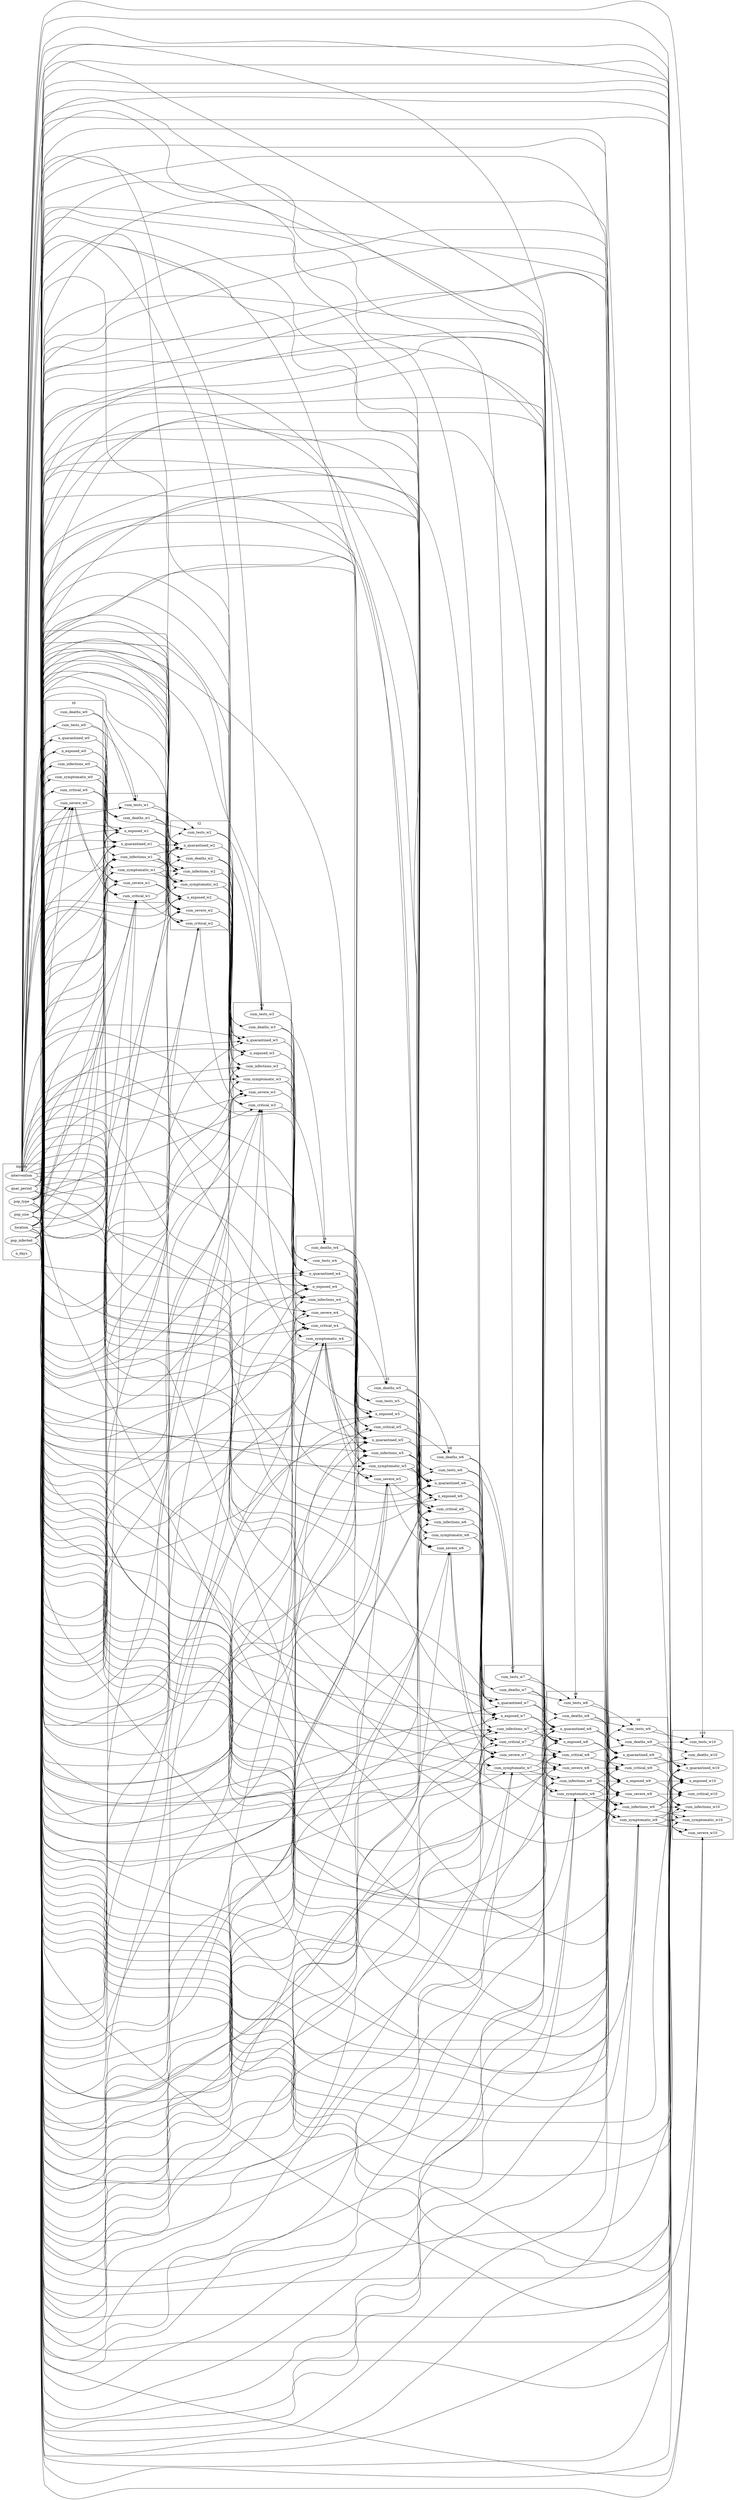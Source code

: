 digraph "" {
	graph [newrank=True,
		rankdir=LR
	];
	subgraph cluster_2 {
		graph [label=t2,
			rank=same
		];
		cum_infections_w2	[id=cum_infections_w2];
		cum_symptomatic_w2	[id=cum_symptomatic_w2];
		n_exposed_w2	[id=n_exposed_w2];
		n_quarantined_w2	[id=n_quarantined_w2];
		cum_severe_w2	[id=cum_severe_w2];
		cum_critical_w2	[id=cum_critical_w2];
		cum_deaths_w2	[id=cum_deaths_w2];
		cum_tests_w2	[id=cum_tests_w2];
	}
	subgraph cluster_8 {
		graph [label=t8,
			rank=same
		];
		cum_infections_w8	[id=cum_infections_w8];
		cum_symptomatic_w8	[id=cum_symptomatic_w8];
		n_exposed_w8	[id=n_exposed_w8];
		n_quarantined_w8	[id=n_quarantined_w8];
		cum_severe_w8	[id=cum_severe_w8];
		cum_critical_w8	[id=cum_critical_w8];
		cum_deaths_w8	[id=cum_deaths_w8];
		cum_tests_w8	[id=cum_tests_w8];
	}
	subgraph cluster_1 {
		graph [label=t1,
			rank=same
		];
		cum_infections_w1	[id=cum_infections_w1];
		cum_symptomatic_w1	[id=cum_symptomatic_w1];
		n_exposed_w1	[id=n_exposed_w1];
		n_quarantined_w1	[id=n_quarantined_w1];
		cum_severe_w1	[id=cum_severe_w1];
		cum_critical_w1	[id=cum_critical_w1];
		cum_deaths_w1	[id=cum_deaths_w1];
		cum_tests_w1	[id=cum_tests_w1];
	}
	subgraph cluster_6 {
		graph [label=t6,
			rank=same
		];
		cum_infections_w6	[id=cum_infections_w6];
		cum_symptomatic_w6	[id=cum_symptomatic_w6];
		n_exposed_w6	[id=n_exposed_w6];
		n_quarantined_w6	[id=n_quarantined_w6];
		cum_severe_w6	[id=cum_severe_w6];
		cum_critical_w6	[id=cum_critical_w6];
		cum_deaths_w6	[id=cum_deaths_w6];
		cum_tests_w6	[id=cum_tests_w6];
	}
	subgraph cluster_3 {
		graph [label=t3,
			rank=same
		];
		cum_infections_w3	[id=cum_infections_w3];
		cum_symptomatic_w3	[id=cum_symptomatic_w3];
		n_exposed_w3	[id=n_exposed_w3];
		n_quarantined_w3	[id=n_quarantined_w3];
		cum_severe_w3	[id=cum_severe_w3];
		cum_critical_w3	[id=cum_critical_w3];
		cum_deaths_w3	[id=cum_deaths_w3];
		cum_tests_w3	[id=cum_tests_w3];
	}
	subgraph cluster_inputs {
		graph [label=inputs];
		quar_period	[id=quar_period];
		intervention	[id=intervention];
		pop_type	[id=pop_type];
		pop_size	[id=pop_size];
		pop_infected	[id=pop_infected];
		location	[id=location];
		n_days	[id=n_days];
	}
	subgraph cluster_5 {
		graph [label=t5,
			rank=same
		];
		cum_infections_w5	[id=cum_infections_w5];
		cum_symptomatic_w5	[id=cum_symptomatic_w5];
		n_exposed_w5	[id=n_exposed_w5];
		n_quarantined_w5	[id=n_quarantined_w5];
		cum_severe_w5	[id=cum_severe_w5];
		cum_critical_w5	[id=cum_critical_w5];
		cum_deaths_w5	[id=cum_deaths_w5];
		cum_tests_w5	[id=cum_tests_w5];
	}
	subgraph cluster_7 {
		graph [label=t7,
			rank=same
		];
		cum_infections_w7	[id=cum_infections_w7];
		cum_symptomatic_w7	[id=cum_symptomatic_w7];
		n_exposed_w7	[id=n_exposed_w7];
		n_quarantined_w7	[id=n_quarantined_w7];
		cum_severe_w7	[id=cum_severe_w7];
		cum_critical_w7	[id=cum_critical_w7];
		cum_deaths_w7	[id=cum_deaths_w7];
		cum_tests_w7	[id=cum_tests_w7];
	}
	subgraph cluster_4 {
		graph [label=t4,
			rank=same
		];
		cum_infections_w4	[id=cum_infections_w4];
		cum_symptomatic_w4	[id=cum_symptomatic_w4];
		n_exposed_w4	[id=n_exposed_w4];
		n_quarantined_w4	[id=n_quarantined_w4];
		cum_severe_w4	[id=cum_severe_w4];
		cum_critical_w4	[id=cum_critical_w4];
		cum_deaths_w4	[id=cum_deaths_w4];
		cum_tests_w4	[id=cum_tests_w4];
	}
	subgraph cluster_w0 {
		graph [label=t0];
		n_quarantined_w0	[id=n_quarantined_w0];
		cum_tests_w0	[id=cum_tests_w0];
		n_exposed_w0	[id=n_exposed_w0];
		cum_infections_w0	[id=cum_infections_w0];
		cum_symptomatic_w0	[id=cum_symptomatic_w0];
		cum_severe_w0	[id=cum_severe_w0];
		cum_critical_w0	[id=cum_critical_w0];
		cum_deaths_w0	[id=cum_deaths_w0];
	}
	subgraph cluster_9 {
		graph [label=t9,
			rank=same
		];
		cum_infections_w9	[id=cum_infections_w9];
		cum_symptomatic_w9	[id=cum_symptomatic_w9];
		n_exposed_w9	[id=n_exposed_w9];
		n_quarantined_w9	[id=n_quarantined_w9];
		cum_severe_w9	[id=cum_severe_w9];
		cum_critical_w9	[id=cum_critical_w9];
		cum_deaths_w9	[id=cum_deaths_w9];
		cum_tests_w9	[id=cum_tests_w9];
	}
	subgraph cluster_10 {
		graph [label=t10,
			rank=same
		];
		cum_infections_w10	[id=cum_infections_w10];
		cum_symptomatic_w10	[id=cum_symptomatic_w10];
		n_exposed_w10	[id=n_exposed_w10];
		n_quarantined_w10	[id=n_quarantined_w10];
		cum_severe_w10	[id=cum_severe_w10];
		cum_critical_w10	[id=cum_critical_w10];
		cum_deaths_w10	[id=cum_deaths_w10];
		cum_tests_w10	[id=cum_tests_w10];
	}
	quar_period -> n_quarantined_w0;
	quar_period -> n_quarantined_w1;
	quar_period -> n_quarantined_w2;
	quar_period -> n_quarantined_w3;
	quar_period -> n_quarantined_w4;
	quar_period -> n_quarantined_w5;
	quar_period -> n_quarantined_w6;
	quar_period -> n_quarantined_w7;
	quar_period -> n_quarantined_w8;
	quar_period -> n_quarantined_w9;
	quar_period -> n_quarantined_w10;
	n_quarantined_w0 -> n_exposed_w1;
	n_quarantined_w0 -> n_quarantined_w1;
	intervention -> n_quarantined_w0;
	intervention -> cum_tests_w0;
	intervention -> n_exposed_w0;
	intervention -> n_exposed_w1;
	intervention -> n_quarantined_w1;
	intervention -> cum_tests_w1;
	intervention -> n_exposed_w2;
	intervention -> n_quarantined_w2;
	intervention -> cum_tests_w2;
	intervention -> n_exposed_w3;
	intervention -> n_quarantined_w3;
	intervention -> cum_tests_w3;
	intervention -> n_exposed_w4;
	intervention -> n_quarantined_w4;
	intervention -> cum_tests_w4;
	intervention -> n_exposed_w5;
	intervention -> n_quarantined_w5;
	intervention -> cum_tests_w5;
	intervention -> n_exposed_w6;
	intervention -> n_quarantined_w6;
	intervention -> cum_tests_w6;
	intervention -> n_exposed_w7;
	intervention -> n_quarantined_w7;
	intervention -> cum_tests_w7;
	intervention -> n_exposed_w8;
	intervention -> n_quarantined_w8;
	intervention -> cum_tests_w8;
	intervention -> n_exposed_w9;
	intervention -> n_quarantined_w9;
	intervention -> cum_tests_w9;
	intervention -> n_exposed_w10;
	intervention -> n_quarantined_w10;
	intervention -> cum_tests_w10;
	cum_tests_w0 -> n_quarantined_w1;
	cum_tests_w0 -> cum_tests_w1;
	n_exposed_w0 -> cum_infections_w1;
	n_exposed_w0 -> n_exposed_w1;
	pop_type -> n_quarantined_w0;
	pop_type -> n_exposed_w0;
	pop_type -> cum_infections_w0;
	pop_type -> cum_symptomatic_w0;
	pop_type -> cum_severe_w0;
	pop_type -> cum_critical_w0;
	pop_type -> cum_infections_w1;
	pop_type -> cum_symptomatic_w1;
	pop_type -> n_exposed_w1;
	pop_type -> n_quarantined_w1;
	pop_type -> cum_severe_w1;
	pop_type -> cum_critical_w1;
	pop_type -> cum_infections_w2;
	pop_type -> cum_symptomatic_w2;
	pop_type -> n_exposed_w2;
	pop_type -> n_quarantined_w2;
	pop_type -> cum_severe_w2;
	pop_type -> cum_critical_w2;
	pop_type -> cum_infections_w3;
	pop_type -> cum_symptomatic_w3;
	pop_type -> n_exposed_w3;
	pop_type -> n_quarantined_w3;
	pop_type -> cum_severe_w3;
	pop_type -> cum_critical_w3;
	pop_type -> cum_infections_w4;
	pop_type -> cum_symptomatic_w4;
	pop_type -> n_exposed_w4;
	pop_type -> n_quarantined_w4;
	pop_type -> cum_severe_w4;
	pop_type -> cum_critical_w4;
	pop_type -> cum_infections_w5;
	pop_type -> cum_symptomatic_w5;
	pop_type -> n_exposed_w5;
	pop_type -> n_quarantined_w5;
	pop_type -> cum_severe_w5;
	pop_type -> cum_critical_w5;
	pop_type -> cum_infections_w6;
	pop_type -> cum_symptomatic_w6;
	pop_type -> n_exposed_w6;
	pop_type -> n_quarantined_w6;
	pop_type -> cum_severe_w6;
	pop_type -> cum_critical_w6;
	pop_type -> cum_infections_w7;
	pop_type -> cum_symptomatic_w7;
	pop_type -> n_exposed_w7;
	pop_type -> n_quarantined_w7;
	pop_type -> cum_severe_w7;
	pop_type -> cum_critical_w7;
	pop_type -> cum_infections_w8;
	pop_type -> cum_symptomatic_w8;
	pop_type -> n_exposed_w8;
	pop_type -> n_quarantined_w8;
	pop_type -> cum_severe_w8;
	pop_type -> cum_critical_w8;
	pop_type -> cum_infections_w9;
	pop_type -> cum_symptomatic_w9;
	pop_type -> n_exposed_w9;
	pop_type -> n_quarantined_w9;
	pop_type -> cum_severe_w9;
	pop_type -> cum_critical_w9;
	pop_type -> cum_infections_w10;
	pop_type -> cum_symptomatic_w10;
	pop_type -> n_exposed_w10;
	pop_type -> n_quarantined_w10;
	pop_type -> cum_severe_w10;
	pop_type -> cum_critical_w10;
	cum_infections_w0 -> cum_infections_w1;
	cum_infections_w0 -> cum_symptomatic_w1;
	cum_infections_w0 -> n_exposed_w1;
	cum_infections_w0 -> n_quarantined_w1;
	cum_symptomatic_w0 -> cum_infections_w1;
	cum_symptomatic_w0 -> cum_symptomatic_w1;
	cum_symptomatic_w0 -> n_quarantined_w1;
	cum_symptomatic_w0 -> cum_severe_w1;
	cum_severe_w0 -> cum_severe_w1;
	cum_severe_w0 -> cum_critical_w1;
	cum_critical_w0 -> cum_critical_w1;
	cum_critical_w0 -> cum_deaths_w1;
	pop_size -> n_quarantined_w0;
	pop_size -> n_exposed_w0;
	pop_size -> cum_infections_w0;
	pop_size -> cum_symptomatic_w0;
	pop_size -> cum_severe_w0;
	pop_size -> cum_critical_w0;
	pop_size -> cum_infections_w1;
	pop_size -> cum_symptomatic_w1;
	pop_size -> n_exposed_w1;
	pop_size -> n_quarantined_w1;
	pop_size -> cum_severe_w1;
	pop_size -> cum_critical_w1;
	pop_size -> cum_infections_w2;
	pop_size -> cum_symptomatic_w2;
	pop_size -> n_exposed_w2;
	pop_size -> n_quarantined_w2;
	pop_size -> cum_severe_w2;
	pop_size -> cum_critical_w2;
	pop_size -> cum_infections_w3;
	pop_size -> cum_symptomatic_w3;
	pop_size -> n_exposed_w3;
	pop_size -> n_quarantined_w3;
	pop_size -> cum_severe_w3;
	pop_size -> cum_critical_w3;
	pop_size -> cum_infections_w4;
	pop_size -> cum_symptomatic_w4;
	pop_size -> n_exposed_w4;
	pop_size -> n_quarantined_w4;
	pop_size -> cum_severe_w4;
	pop_size -> cum_critical_w4;
	pop_size -> cum_infections_w5;
	pop_size -> cum_symptomatic_w5;
	pop_size -> n_exposed_w5;
	pop_size -> n_quarantined_w5;
	pop_size -> cum_severe_w5;
	pop_size -> cum_critical_w5;
	pop_size -> cum_infections_w6;
	pop_size -> cum_symptomatic_w6;
	pop_size -> n_exposed_w6;
	pop_size -> n_quarantined_w6;
	pop_size -> cum_severe_w6;
	pop_size -> cum_critical_w6;
	pop_size -> cum_infections_w7;
	pop_size -> cum_symptomatic_w7;
	pop_size -> n_exposed_w7;
	pop_size -> n_quarantined_w7;
	pop_size -> cum_severe_w7;
	pop_size -> cum_critical_w7;
	pop_size -> cum_infections_w8;
	pop_size -> cum_symptomatic_w8;
	pop_size -> n_exposed_w8;
	pop_size -> n_quarantined_w8;
	pop_size -> cum_severe_w8;
	pop_size -> cum_critical_w8;
	pop_size -> cum_infections_w9;
	pop_size -> cum_symptomatic_w9;
	pop_size -> n_exposed_w9;
	pop_size -> n_quarantined_w9;
	pop_size -> cum_severe_w9;
	pop_size -> cum_critical_w9;
	pop_size -> cum_infections_w10;
	pop_size -> cum_symptomatic_w10;
	pop_size -> n_exposed_w10;
	pop_size -> n_quarantined_w10;
	pop_size -> cum_severe_w10;
	pop_size -> cum_critical_w10;
	pop_infected -> cum_infections_w0;
	pop_infected -> cum_symptomatic_w0;
	pop_infected -> cum_severe_w0;
	pop_infected -> cum_critical_w0;
	pop_infected -> cum_infections_w1;
	pop_infected -> cum_symptomatic_w1;
	pop_infected -> cum_severe_w1;
	pop_infected -> cum_critical_w1;
	pop_infected -> cum_infections_w2;
	pop_infected -> cum_symptomatic_w2;
	pop_infected -> cum_severe_w2;
	pop_infected -> cum_critical_w2;
	pop_infected -> cum_infections_w3;
	pop_infected -> cum_symptomatic_w3;
	pop_infected -> cum_severe_w3;
	pop_infected -> cum_critical_w3;
	pop_infected -> cum_infections_w4;
	pop_infected -> cum_symptomatic_w4;
	pop_infected -> cum_severe_w4;
	pop_infected -> cum_critical_w4;
	pop_infected -> cum_infections_w5;
	pop_infected -> cum_symptomatic_w5;
	pop_infected -> cum_severe_w5;
	pop_infected -> cum_critical_w5;
	pop_infected -> cum_infections_w6;
	pop_infected -> cum_symptomatic_w6;
	pop_infected -> cum_severe_w6;
	pop_infected -> cum_critical_w6;
	pop_infected -> cum_infections_w7;
	pop_infected -> cum_symptomatic_w7;
	pop_infected -> cum_severe_w7;
	pop_infected -> cum_critical_w7;
	pop_infected -> cum_infections_w8;
	pop_infected -> cum_symptomatic_w8;
	pop_infected -> cum_severe_w8;
	pop_infected -> cum_critical_w8;
	pop_infected -> cum_infections_w9;
	pop_infected -> cum_symptomatic_w9;
	pop_infected -> cum_severe_w9;
	pop_infected -> cum_critical_w9;
	pop_infected -> cum_infections_w10;
	pop_infected -> cum_symptomatic_w10;
	pop_infected -> cum_severe_w10;
	pop_infected -> cum_critical_w10;
	location -> n_quarantined_w0;
	location -> n_exposed_w0;
	location -> cum_infections_w0;
	location -> cum_symptomatic_w0;
	location -> cum_severe_w0;
	location -> cum_critical_w0;
	location -> cum_infections_w1;
	location -> cum_symptomatic_w1;
	location -> n_exposed_w1;
	location -> n_quarantined_w1;
	location -> cum_severe_w1;
	location -> cum_critical_w1;
	location -> cum_infections_w2;
	location -> cum_symptomatic_w2;
	location -> n_exposed_w2;
	location -> n_quarantined_w2;
	location -> cum_severe_w2;
	location -> cum_critical_w2;
	location -> cum_infections_w3;
	location -> cum_symptomatic_w3;
	location -> n_exposed_w3;
	location -> n_quarantined_w3;
	location -> cum_severe_w3;
	location -> cum_critical_w3;
	location -> cum_infections_w4;
	location -> cum_symptomatic_w4;
	location -> n_exposed_w4;
	location -> n_quarantined_w4;
	location -> cum_severe_w4;
	location -> cum_critical_w4;
	location -> cum_infections_w5;
	location -> cum_symptomatic_w5;
	location -> n_exposed_w5;
	location -> n_quarantined_w5;
	location -> cum_severe_w5;
	location -> cum_critical_w5;
	location -> cum_infections_w6;
	location -> cum_symptomatic_w6;
	location -> n_exposed_w6;
	location -> n_quarantined_w6;
	location -> cum_severe_w6;
	location -> cum_critical_w6;
	location -> cum_infections_w7;
	location -> cum_symptomatic_w7;
	location -> n_exposed_w7;
	location -> n_quarantined_w7;
	location -> cum_severe_w7;
	location -> cum_critical_w7;
	location -> cum_infections_w8;
	location -> cum_symptomatic_w8;
	location -> n_exposed_w8;
	location -> n_quarantined_w8;
	location -> cum_severe_w8;
	location -> cum_critical_w8;
	location -> cum_infections_w9;
	location -> cum_symptomatic_w9;
	location -> n_exposed_w9;
	location -> n_quarantined_w9;
	location -> cum_severe_w9;
	location -> cum_critical_w9;
	location -> cum_infections_w10;
	location -> cum_symptomatic_w10;
	location -> n_exposed_w10;
	location -> n_quarantined_w10;
	location -> cum_severe_w10;
	location -> cum_critical_w10;
	cum_deaths_w0 -> n_exposed_w1;
	cum_deaths_w0 -> cum_deaths_w1;
	cum_deaths_w0 -> cum_tests_w1;
	cum_infections_w1 -> cum_infections_w2;
	cum_infections_w1 -> cum_symptomatic_w2;
	cum_infections_w1 -> n_exposed_w2;
	cum_infections_w1 -> n_quarantined_w2;
	cum_symptomatic_w1 -> cum_infections_w2;
	cum_symptomatic_w1 -> cum_symptomatic_w2;
	cum_symptomatic_w1 -> n_quarantined_w2;
	cum_symptomatic_w1 -> cum_severe_w2;
	n_exposed_w1 -> cum_infections_w2;
	n_exposed_w1 -> n_exposed_w2;
	n_quarantined_w1 -> n_exposed_w2;
	n_quarantined_w1 -> n_quarantined_w2;
	cum_severe_w1 -> cum_severe_w2;
	cum_severe_w1 -> cum_critical_w2;
	cum_critical_w1 -> cum_critical_w2;
	cum_critical_w1 -> cum_deaths_w2;
	cum_deaths_w1 -> n_exposed_w2;
	cum_deaths_w1 -> cum_deaths_w2;
	cum_deaths_w1 -> cum_tests_w2;
	cum_tests_w1 -> n_quarantined_w2;
	cum_tests_w1 -> cum_tests_w2;
	cum_infections_w2 -> cum_infections_w3;
	cum_infections_w2 -> cum_symptomatic_w3;
	cum_infections_w2 -> n_exposed_w3;
	cum_infections_w2 -> n_quarantined_w3;
	cum_symptomatic_w2 -> cum_infections_w3;
	cum_symptomatic_w2 -> cum_symptomatic_w3;
	cum_symptomatic_w2 -> n_quarantined_w3;
	cum_symptomatic_w2 -> cum_severe_w3;
	n_exposed_w2 -> cum_infections_w3;
	n_exposed_w2 -> n_exposed_w3;
	n_quarantined_w2 -> n_exposed_w3;
	n_quarantined_w2 -> n_quarantined_w3;
	cum_severe_w2 -> cum_severe_w3;
	cum_severe_w2 -> cum_critical_w3;
	cum_critical_w2 -> cum_critical_w3;
	cum_critical_w2 -> cum_deaths_w3;
	cum_deaths_w2 -> n_exposed_w3;
	cum_deaths_w2 -> cum_deaths_w3;
	cum_deaths_w2 -> cum_tests_w3;
	cum_tests_w2 -> n_quarantined_w3;
	cum_tests_w2 -> cum_tests_w3;
	cum_infections_w3 -> cum_infections_w4;
	cum_infections_w3 -> cum_symptomatic_w4;
	cum_infections_w3 -> n_exposed_w4;
	cum_infections_w3 -> n_quarantined_w4;
	cum_symptomatic_w3 -> cum_infections_w4;
	cum_symptomatic_w3 -> cum_symptomatic_w4;
	cum_symptomatic_w3 -> n_quarantined_w4;
	cum_symptomatic_w3 -> cum_severe_w4;
	n_exposed_w3 -> cum_infections_w4;
	n_exposed_w3 -> n_exposed_w4;
	n_quarantined_w3 -> n_exposed_w4;
	n_quarantined_w3 -> n_quarantined_w4;
	cum_severe_w3 -> cum_severe_w4;
	cum_severe_w3 -> cum_critical_w4;
	cum_critical_w3 -> cum_critical_w4;
	cum_critical_w3 -> cum_deaths_w4;
	cum_deaths_w3 -> n_exposed_w4;
	cum_deaths_w3 -> cum_deaths_w4;
	cum_deaths_w3 -> cum_tests_w4;
	cum_tests_w3 -> n_quarantined_w4;
	cum_tests_w3 -> cum_tests_w4;
	cum_infections_w4 -> cum_infections_w5;
	cum_infections_w4 -> cum_symptomatic_w5;
	cum_infections_w4 -> n_exposed_w5;
	cum_infections_w4 -> n_quarantined_w5;
	cum_symptomatic_w4 -> cum_infections_w5;
	cum_symptomatic_w4 -> cum_symptomatic_w5;
	cum_symptomatic_w4 -> n_quarantined_w5;
	cum_symptomatic_w4 -> cum_severe_w5;
	n_exposed_w4 -> cum_infections_w5;
	n_exposed_w4 -> n_exposed_w5;
	n_quarantined_w4 -> n_exposed_w5;
	n_quarantined_w4 -> n_quarantined_w5;
	cum_severe_w4 -> cum_severe_w5;
	cum_severe_w4 -> cum_critical_w5;
	cum_critical_w4 -> cum_critical_w5;
	cum_critical_w4 -> cum_deaths_w5;
	cum_deaths_w4 -> n_exposed_w5;
	cum_deaths_w4 -> cum_deaths_w5;
	cum_deaths_w4 -> cum_tests_w5;
	cum_tests_w4 -> n_quarantined_w5;
	cum_tests_w4 -> cum_tests_w5;
	cum_infections_w5 -> cum_infections_w6;
	cum_infections_w5 -> cum_symptomatic_w6;
	cum_infections_w5 -> n_exposed_w6;
	cum_infections_w5 -> n_quarantined_w6;
	cum_symptomatic_w5 -> cum_infections_w6;
	cum_symptomatic_w5 -> cum_symptomatic_w6;
	cum_symptomatic_w5 -> n_quarantined_w6;
	cum_symptomatic_w5 -> cum_severe_w6;
	n_exposed_w5 -> cum_infections_w6;
	n_exposed_w5 -> n_exposed_w6;
	n_quarantined_w5 -> n_exposed_w6;
	n_quarantined_w5 -> n_quarantined_w6;
	cum_severe_w5 -> cum_severe_w6;
	cum_severe_w5 -> cum_critical_w6;
	cum_critical_w5 -> cum_critical_w6;
	cum_critical_w5 -> cum_deaths_w6;
	cum_deaths_w5 -> n_exposed_w6;
	cum_deaths_w5 -> cum_deaths_w6;
	cum_deaths_w5 -> cum_tests_w6;
	cum_tests_w5 -> n_quarantined_w6;
	cum_tests_w5 -> cum_tests_w6;
	cum_infections_w6 -> cum_infections_w7;
	cum_infections_w6 -> cum_symptomatic_w7;
	cum_infections_w6 -> n_exposed_w7;
	cum_infections_w6 -> n_quarantined_w7;
	cum_symptomatic_w6 -> cum_infections_w7;
	cum_symptomatic_w6 -> cum_symptomatic_w7;
	cum_symptomatic_w6 -> n_quarantined_w7;
	cum_symptomatic_w6 -> cum_severe_w7;
	n_exposed_w6 -> cum_infections_w7;
	n_exposed_w6 -> n_exposed_w7;
	n_quarantined_w6 -> n_exposed_w7;
	n_quarantined_w6 -> n_quarantined_w7;
	cum_severe_w6 -> cum_severe_w7;
	cum_severe_w6 -> cum_critical_w7;
	cum_critical_w6 -> cum_critical_w7;
	cum_critical_w6 -> cum_deaths_w7;
	cum_deaths_w6 -> n_exposed_w7;
	cum_deaths_w6 -> cum_deaths_w7;
	cum_deaths_w6 -> cum_tests_w7;
	cum_tests_w6 -> n_quarantined_w7;
	cum_tests_w6 -> cum_tests_w7;
	cum_infections_w7 -> cum_infections_w8;
	cum_infections_w7 -> cum_symptomatic_w8;
	cum_infections_w7 -> n_exposed_w8;
	cum_infections_w7 -> n_quarantined_w8;
	cum_symptomatic_w7 -> cum_infections_w8;
	cum_symptomatic_w7 -> cum_symptomatic_w8;
	cum_symptomatic_w7 -> n_quarantined_w8;
	cum_symptomatic_w7 -> cum_severe_w8;
	n_exposed_w7 -> cum_infections_w8;
	n_exposed_w7 -> n_exposed_w8;
	n_quarantined_w7 -> n_exposed_w8;
	n_quarantined_w7 -> n_quarantined_w8;
	cum_severe_w7 -> cum_severe_w8;
	cum_severe_w7 -> cum_critical_w8;
	cum_critical_w7 -> cum_critical_w8;
	cum_critical_w7 -> cum_deaths_w8;
	cum_deaths_w7 -> n_exposed_w8;
	cum_deaths_w7 -> cum_deaths_w8;
	cum_deaths_w7 -> cum_tests_w8;
	cum_tests_w7 -> n_quarantined_w8;
	cum_tests_w7 -> cum_tests_w8;
	cum_infections_w8 -> cum_infections_w9;
	cum_infections_w8 -> cum_symptomatic_w9;
	cum_infections_w8 -> n_exposed_w9;
	cum_infections_w8 -> n_quarantined_w9;
	cum_symptomatic_w8 -> cum_infections_w9;
	cum_symptomatic_w8 -> cum_symptomatic_w9;
	cum_symptomatic_w8 -> n_quarantined_w9;
	cum_symptomatic_w8 -> cum_severe_w9;
	n_exposed_w8 -> cum_infections_w9;
	n_exposed_w8 -> n_exposed_w9;
	n_quarantined_w8 -> n_exposed_w9;
	n_quarantined_w8 -> n_quarantined_w9;
	cum_severe_w8 -> cum_severe_w9;
	cum_severe_w8 -> cum_critical_w9;
	cum_critical_w8 -> cum_critical_w9;
	cum_critical_w8 -> cum_deaths_w9;
	cum_deaths_w8 -> n_exposed_w9;
	cum_deaths_w8 -> cum_deaths_w9;
	cum_deaths_w8 -> cum_tests_w9;
	cum_tests_w8 -> n_quarantined_w9;
	cum_tests_w8 -> cum_tests_w9;
	cum_infections_w9 -> cum_infections_w10;
	cum_infections_w9 -> cum_symptomatic_w10;
	cum_infections_w9 -> n_exposed_w10;
	cum_infections_w9 -> n_quarantined_w10;
	cum_symptomatic_w9 -> cum_infections_w10;
	cum_symptomatic_w9 -> cum_symptomatic_w10;
	cum_symptomatic_w9 -> n_quarantined_w10;
	cum_symptomatic_w9 -> cum_severe_w10;
	n_exposed_w9 -> cum_infections_w10;
	n_exposed_w9 -> n_exposed_w10;
	n_quarantined_w9 -> n_exposed_w10;
	n_quarantined_w9 -> n_quarantined_w10;
	cum_severe_w9 -> cum_severe_w10;
	cum_severe_w9 -> cum_critical_w10;
	cum_critical_w9 -> cum_critical_w10;
	cum_critical_w9 -> cum_deaths_w10;
	cum_deaths_w9 -> n_exposed_w10;
	cum_deaths_w9 -> cum_deaths_w10;
	cum_deaths_w9 -> cum_tests_w10;
	cum_tests_w9 -> n_quarantined_w10;
	cum_tests_w9 -> cum_tests_w10;
}
